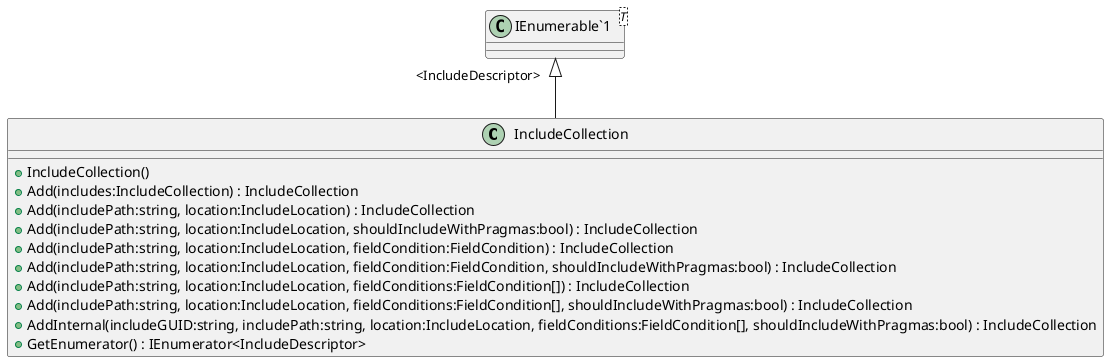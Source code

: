 @startuml
class IncludeCollection {
    + IncludeCollection()
    + Add(includes:IncludeCollection) : IncludeCollection
    + Add(includePath:string, location:IncludeLocation) : IncludeCollection
    + Add(includePath:string, location:IncludeLocation, shouldIncludeWithPragmas:bool) : IncludeCollection
    + Add(includePath:string, location:IncludeLocation, fieldCondition:FieldCondition) : IncludeCollection
    + Add(includePath:string, location:IncludeLocation, fieldCondition:FieldCondition, shouldIncludeWithPragmas:bool) : IncludeCollection
    + Add(includePath:string, location:IncludeLocation, fieldConditions:FieldCondition[]) : IncludeCollection
    + Add(includePath:string, location:IncludeLocation, fieldConditions:FieldCondition[], shouldIncludeWithPragmas:bool) : IncludeCollection
    + AddInternal(includeGUID:string, includePath:string, location:IncludeLocation, fieldConditions:FieldCondition[], shouldIncludeWithPragmas:bool) : IncludeCollection
    + GetEnumerator() : IEnumerator<IncludeDescriptor>
}
class "IEnumerable`1"<T> {
}
"IEnumerable`1" "<IncludeDescriptor>" <|-- IncludeCollection
@enduml
